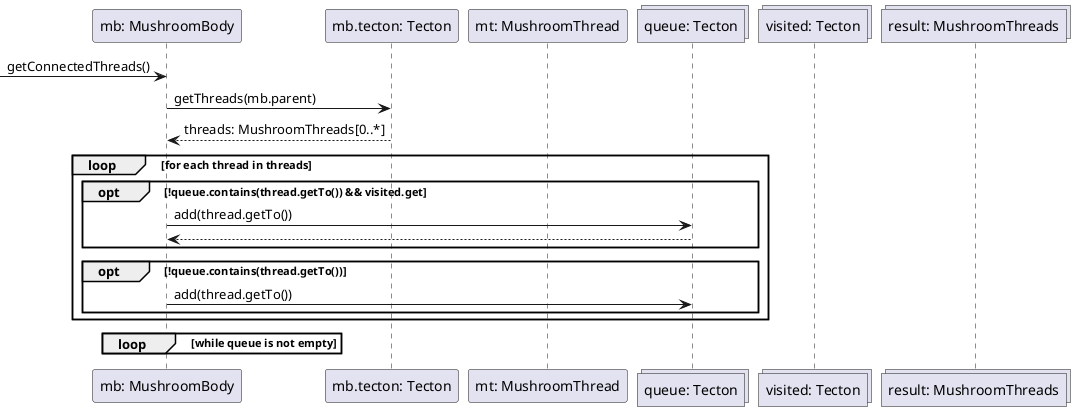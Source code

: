 @startuml Get Conected Threads
participant "mb: MushroomBody" as mb
participant "mb.tecton: Tecton" as tecton
participant "mt: MushroomThread" as mt
collections "queue: Tecton" as q
collections "visited: Tecton" as visited
collections "result: MushroomThreads" as result

-> mb: getConnectedThreads()
mb -> tecton: getThreads(mb.parent)
tecton --> mb: threads: MushroomThreads[0..*]

    loop for each thread in threads 
        opt !queue.contains(thread.getTo()) && visited.get
            mb -> q: add(thread.getTo())
            q --> mb
        end
        opt !queue.contains(thread.getTo())
            mb -> q: add(thread.getTo())
        end
    end

    loop while queue is not empty

    end

@enduml
